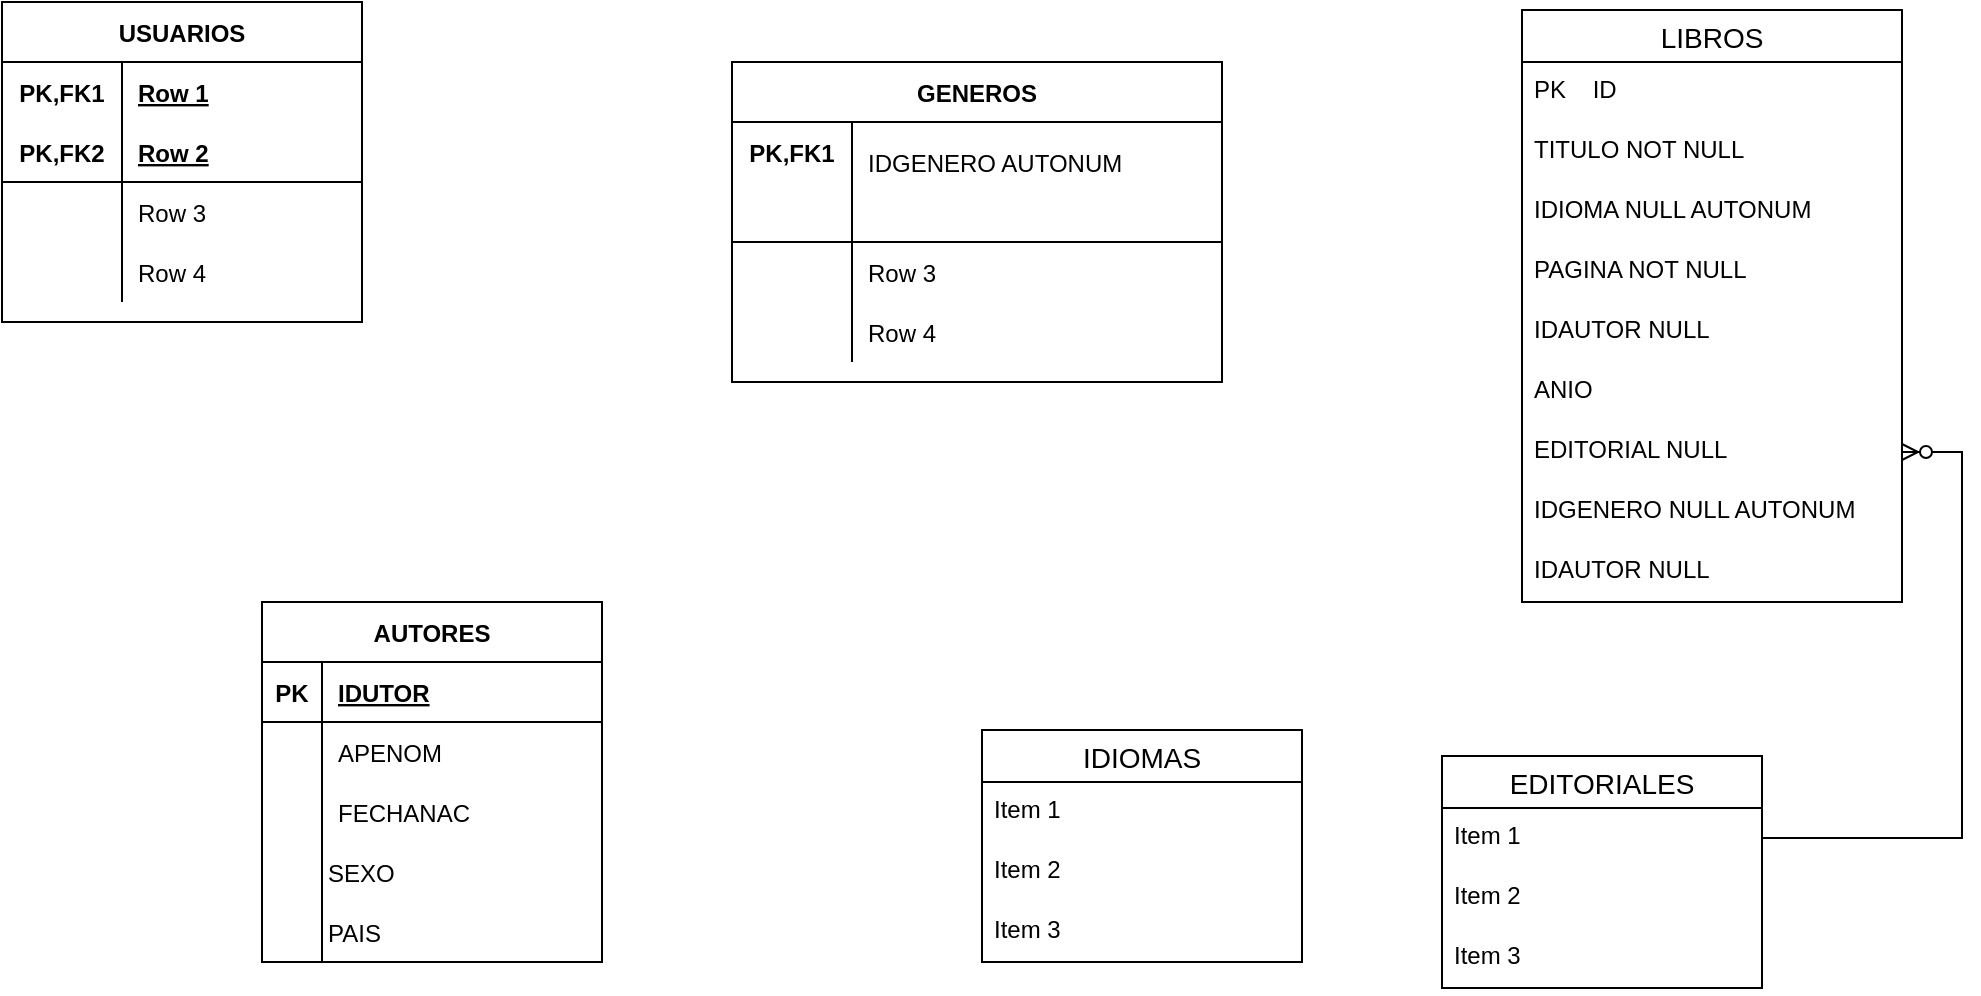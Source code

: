 <mxfile version="17.4.6" type="github">
  <diagram id="l4ejdYEq1hXE6AxVtthA" name="Page-1">
    <mxGraphModel dx="1928" dy="563" grid="1" gridSize="10" guides="1" tooltips="1" connect="1" arrows="1" fold="1" page="1" pageScale="1" pageWidth="850" pageHeight="1100" math="0" shadow="0">
      <root>
        <mxCell id="0" />
        <mxCell id="1" parent="0" />
        <mxCell id="cFg4it5Un85z_77vq7gC-1" value="USUARIOS" style="shape=table;startSize=30;container=1;collapsible=1;childLayout=tableLayout;fixedRows=1;rowLines=0;fontStyle=1;align=center;resizeLast=1;" vertex="1" parent="1">
          <mxGeometry x="-120" y="70" width="180" height="160" as="geometry" />
        </mxCell>
        <mxCell id="cFg4it5Un85z_77vq7gC-2" value="" style="shape=tableRow;horizontal=0;startSize=0;swimlaneHead=0;swimlaneBody=0;fillColor=none;collapsible=0;dropTarget=0;points=[[0,0.5],[1,0.5]];portConstraint=eastwest;top=0;left=0;right=0;bottom=0;" vertex="1" parent="cFg4it5Un85z_77vq7gC-1">
          <mxGeometry y="30" width="180" height="30" as="geometry" />
        </mxCell>
        <mxCell id="cFg4it5Un85z_77vq7gC-3" value="PK,FK1" style="shape=partialRectangle;connectable=0;fillColor=none;top=0;left=0;bottom=0;right=0;fontStyle=1;overflow=hidden;" vertex="1" parent="cFg4it5Un85z_77vq7gC-2">
          <mxGeometry width="60" height="30" as="geometry">
            <mxRectangle width="60" height="30" as="alternateBounds" />
          </mxGeometry>
        </mxCell>
        <mxCell id="cFg4it5Un85z_77vq7gC-4" value="Row 1" style="shape=partialRectangle;connectable=0;fillColor=none;top=0;left=0;bottom=0;right=0;align=left;spacingLeft=6;fontStyle=5;overflow=hidden;" vertex="1" parent="cFg4it5Un85z_77vq7gC-2">
          <mxGeometry x="60" width="120" height="30" as="geometry">
            <mxRectangle width="120" height="30" as="alternateBounds" />
          </mxGeometry>
        </mxCell>
        <mxCell id="cFg4it5Un85z_77vq7gC-5" value="" style="shape=tableRow;horizontal=0;startSize=0;swimlaneHead=0;swimlaneBody=0;fillColor=none;collapsible=0;dropTarget=0;points=[[0,0.5],[1,0.5]];portConstraint=eastwest;top=0;left=0;right=0;bottom=1;" vertex="1" parent="cFg4it5Un85z_77vq7gC-1">
          <mxGeometry y="60" width="180" height="30" as="geometry" />
        </mxCell>
        <mxCell id="cFg4it5Un85z_77vq7gC-6" value="PK,FK2" style="shape=partialRectangle;connectable=0;fillColor=none;top=0;left=0;bottom=0;right=0;fontStyle=1;overflow=hidden;" vertex="1" parent="cFg4it5Un85z_77vq7gC-5">
          <mxGeometry width="60" height="30" as="geometry">
            <mxRectangle width="60" height="30" as="alternateBounds" />
          </mxGeometry>
        </mxCell>
        <mxCell id="cFg4it5Un85z_77vq7gC-7" value="Row 2" style="shape=partialRectangle;connectable=0;fillColor=none;top=0;left=0;bottom=0;right=0;align=left;spacingLeft=6;fontStyle=5;overflow=hidden;" vertex="1" parent="cFg4it5Un85z_77vq7gC-5">
          <mxGeometry x="60" width="120" height="30" as="geometry">
            <mxRectangle width="120" height="30" as="alternateBounds" />
          </mxGeometry>
        </mxCell>
        <mxCell id="cFg4it5Un85z_77vq7gC-8" value="" style="shape=tableRow;horizontal=0;startSize=0;swimlaneHead=0;swimlaneBody=0;fillColor=none;collapsible=0;dropTarget=0;points=[[0,0.5],[1,0.5]];portConstraint=eastwest;top=0;left=0;right=0;bottom=0;" vertex="1" parent="cFg4it5Un85z_77vq7gC-1">
          <mxGeometry y="90" width="180" height="30" as="geometry" />
        </mxCell>
        <mxCell id="cFg4it5Un85z_77vq7gC-9" value="" style="shape=partialRectangle;connectable=0;fillColor=none;top=0;left=0;bottom=0;right=0;editable=1;overflow=hidden;" vertex="1" parent="cFg4it5Un85z_77vq7gC-8">
          <mxGeometry width="60" height="30" as="geometry">
            <mxRectangle width="60" height="30" as="alternateBounds" />
          </mxGeometry>
        </mxCell>
        <mxCell id="cFg4it5Un85z_77vq7gC-10" value="Row 3" style="shape=partialRectangle;connectable=0;fillColor=none;top=0;left=0;bottom=0;right=0;align=left;spacingLeft=6;overflow=hidden;" vertex="1" parent="cFg4it5Un85z_77vq7gC-8">
          <mxGeometry x="60" width="120" height="30" as="geometry">
            <mxRectangle width="120" height="30" as="alternateBounds" />
          </mxGeometry>
        </mxCell>
        <mxCell id="cFg4it5Un85z_77vq7gC-11" value="" style="shape=tableRow;horizontal=0;startSize=0;swimlaneHead=0;swimlaneBody=0;fillColor=none;collapsible=0;dropTarget=0;points=[[0,0.5],[1,0.5]];portConstraint=eastwest;top=0;left=0;right=0;bottom=0;" vertex="1" parent="cFg4it5Un85z_77vq7gC-1">
          <mxGeometry y="120" width="180" height="30" as="geometry" />
        </mxCell>
        <mxCell id="cFg4it5Un85z_77vq7gC-12" value="" style="shape=partialRectangle;connectable=0;fillColor=none;top=0;left=0;bottom=0;right=0;editable=1;overflow=hidden;" vertex="1" parent="cFg4it5Un85z_77vq7gC-11">
          <mxGeometry width="60" height="30" as="geometry">
            <mxRectangle width="60" height="30" as="alternateBounds" />
          </mxGeometry>
        </mxCell>
        <mxCell id="cFg4it5Un85z_77vq7gC-13" value="Row 4" style="shape=partialRectangle;connectable=0;fillColor=none;top=0;left=0;bottom=0;right=0;align=left;spacingLeft=6;overflow=hidden;" vertex="1" parent="cFg4it5Un85z_77vq7gC-11">
          <mxGeometry x="60" width="120" height="30" as="geometry">
            <mxRectangle width="120" height="30" as="alternateBounds" />
          </mxGeometry>
        </mxCell>
        <mxCell id="cFg4it5Un85z_77vq7gC-32" value="GENEROS" style="shape=table;startSize=30;container=1;collapsible=1;childLayout=tableLayout;fixedRows=1;rowLines=0;fontStyle=1;align=center;resizeLast=1;" vertex="1" parent="1">
          <mxGeometry x="245" y="100" width="245" height="160" as="geometry" />
        </mxCell>
        <mxCell id="cFg4it5Un85z_77vq7gC-33" value="" style="shape=tableRow;horizontal=0;startSize=0;swimlaneHead=0;swimlaneBody=0;fillColor=none;collapsible=0;dropTarget=0;points=[[0,0.5],[1,0.5]];portConstraint=eastwest;top=0;left=0;right=0;bottom=0;" vertex="1" parent="cFg4it5Un85z_77vq7gC-32">
          <mxGeometry y="30" width="245" height="30" as="geometry" />
        </mxCell>
        <mxCell id="cFg4it5Un85z_77vq7gC-34" value="PK,FK1" style="shape=partialRectangle;connectable=0;fillColor=none;top=0;left=0;bottom=0;right=0;fontStyle=1;overflow=hidden;" vertex="1" parent="cFg4it5Un85z_77vq7gC-33">
          <mxGeometry width="60" height="30" as="geometry">
            <mxRectangle width="60" height="30" as="alternateBounds" />
          </mxGeometry>
        </mxCell>
        <mxCell id="cFg4it5Un85z_77vq7gC-35" value="" style="shape=partialRectangle;connectable=0;fillColor=none;top=0;left=0;bottom=0;right=0;align=left;spacingLeft=6;fontStyle=5;overflow=hidden;" vertex="1" parent="cFg4it5Un85z_77vq7gC-33">
          <mxGeometry x="60" width="185" height="30" as="geometry">
            <mxRectangle width="185" height="30" as="alternateBounds" />
          </mxGeometry>
        </mxCell>
        <mxCell id="cFg4it5Un85z_77vq7gC-36" value="" style="shape=tableRow;horizontal=0;startSize=0;swimlaneHead=0;swimlaneBody=0;fillColor=none;collapsible=0;dropTarget=0;points=[[0,0.5],[1,0.5]];portConstraint=eastwest;top=0;left=0;right=0;bottom=1;" vertex="1" parent="cFg4it5Un85z_77vq7gC-32">
          <mxGeometry y="60" width="245" height="30" as="geometry" />
        </mxCell>
        <mxCell id="cFg4it5Un85z_77vq7gC-37" value="" style="shape=partialRectangle;connectable=0;fillColor=none;top=0;left=0;bottom=0;right=0;fontStyle=1;overflow=hidden;" vertex="1" parent="cFg4it5Un85z_77vq7gC-36">
          <mxGeometry width="60" height="30" as="geometry">
            <mxRectangle width="60" height="30" as="alternateBounds" />
          </mxGeometry>
        </mxCell>
        <mxCell id="cFg4it5Un85z_77vq7gC-38" value="" style="shape=partialRectangle;connectable=0;fillColor=none;top=0;left=0;bottom=0;right=0;align=left;spacingLeft=6;fontStyle=5;overflow=hidden;" vertex="1" parent="cFg4it5Un85z_77vq7gC-36">
          <mxGeometry x="60" width="185" height="30" as="geometry">
            <mxRectangle width="185" height="30" as="alternateBounds" />
          </mxGeometry>
        </mxCell>
        <mxCell id="cFg4it5Un85z_77vq7gC-39" value="" style="shape=tableRow;horizontal=0;startSize=0;swimlaneHead=0;swimlaneBody=0;fillColor=none;collapsible=0;dropTarget=0;points=[[0,0.5],[1,0.5]];portConstraint=eastwest;top=0;left=0;right=0;bottom=0;" vertex="1" parent="cFg4it5Un85z_77vq7gC-32">
          <mxGeometry y="90" width="245" height="30" as="geometry" />
        </mxCell>
        <mxCell id="cFg4it5Un85z_77vq7gC-40" value="" style="shape=partialRectangle;connectable=0;fillColor=none;top=0;left=0;bottom=0;right=0;editable=1;overflow=hidden;" vertex="1" parent="cFg4it5Un85z_77vq7gC-39">
          <mxGeometry width="60" height="30" as="geometry">
            <mxRectangle width="60" height="30" as="alternateBounds" />
          </mxGeometry>
        </mxCell>
        <mxCell id="cFg4it5Un85z_77vq7gC-41" value="Row 3" style="shape=partialRectangle;connectable=0;fillColor=none;top=0;left=0;bottom=0;right=0;align=left;spacingLeft=6;overflow=hidden;" vertex="1" parent="cFg4it5Un85z_77vq7gC-39">
          <mxGeometry x="60" width="185" height="30" as="geometry">
            <mxRectangle width="185" height="30" as="alternateBounds" />
          </mxGeometry>
        </mxCell>
        <mxCell id="cFg4it5Un85z_77vq7gC-42" value="" style="shape=tableRow;horizontal=0;startSize=0;swimlaneHead=0;swimlaneBody=0;fillColor=none;collapsible=0;dropTarget=0;points=[[0,0.5],[1,0.5]];portConstraint=eastwest;top=0;left=0;right=0;bottom=0;" vertex="1" parent="cFg4it5Un85z_77vq7gC-32">
          <mxGeometry y="120" width="245" height="30" as="geometry" />
        </mxCell>
        <mxCell id="cFg4it5Un85z_77vq7gC-43" value="" style="shape=partialRectangle;connectable=0;fillColor=none;top=0;left=0;bottom=0;right=0;editable=1;overflow=hidden;" vertex="1" parent="cFg4it5Un85z_77vq7gC-42">
          <mxGeometry width="60" height="30" as="geometry">
            <mxRectangle width="60" height="30" as="alternateBounds" />
          </mxGeometry>
        </mxCell>
        <mxCell id="cFg4it5Un85z_77vq7gC-44" value="Row 4" style="shape=partialRectangle;connectable=0;fillColor=none;top=0;left=0;bottom=0;right=0;align=left;spacingLeft=6;overflow=hidden;" vertex="1" parent="cFg4it5Un85z_77vq7gC-42">
          <mxGeometry x="60" width="185" height="30" as="geometry">
            <mxRectangle width="185" height="30" as="alternateBounds" />
          </mxGeometry>
        </mxCell>
        <mxCell id="cFg4it5Un85z_77vq7gC-62" value="IDGENERO AUTONUM" style="shape=partialRectangle;connectable=0;fillColor=none;top=0;left=0;bottom=0;right=0;align=left;spacingLeft=6;overflow=hidden;" vertex="1" parent="1">
          <mxGeometry x="305" y="135" width="175" height="30" as="geometry">
            <mxRectangle width="120" height="30" as="alternateBounds" />
          </mxGeometry>
        </mxCell>
        <mxCell id="cFg4it5Un85z_77vq7gC-65" value="AUTORES" style="shape=table;startSize=30;container=1;collapsible=1;childLayout=tableLayout;fixedRows=1;rowLines=0;fontStyle=1;align=center;resizeLast=1;swimlaneLine=1;" vertex="1" parent="1">
          <mxGeometry x="10" y="370" width="170" height="180" as="geometry">
            <mxRectangle x="210" y="370" width="90" height="30" as="alternateBounds" />
          </mxGeometry>
        </mxCell>
        <mxCell id="cFg4it5Un85z_77vq7gC-66" value="" style="shape=tableRow;horizontal=0;startSize=0;swimlaneHead=0;swimlaneBody=0;fillColor=none;collapsible=0;dropTarget=0;points=[[0,0.5],[1,0.5]];portConstraint=eastwest;top=0;left=0;right=0;bottom=1;" vertex="1" parent="cFg4it5Un85z_77vq7gC-65">
          <mxGeometry y="30" width="170" height="30" as="geometry" />
        </mxCell>
        <mxCell id="cFg4it5Un85z_77vq7gC-67" value="PK" style="shape=partialRectangle;connectable=0;fillColor=none;top=0;left=0;bottom=0;right=0;fontStyle=1;overflow=hidden;" vertex="1" parent="cFg4it5Un85z_77vq7gC-66">
          <mxGeometry width="30" height="30" as="geometry">
            <mxRectangle width="30" height="30" as="alternateBounds" />
          </mxGeometry>
        </mxCell>
        <mxCell id="cFg4it5Un85z_77vq7gC-68" value="IDUTOR" style="shape=partialRectangle;connectable=0;fillColor=none;top=0;left=0;bottom=0;right=0;align=left;spacingLeft=6;fontStyle=5;overflow=hidden;" vertex="1" parent="cFg4it5Un85z_77vq7gC-66">
          <mxGeometry x="30" width="140" height="30" as="geometry">
            <mxRectangle width="140" height="30" as="alternateBounds" />
          </mxGeometry>
        </mxCell>
        <mxCell id="cFg4it5Un85z_77vq7gC-69" value="" style="shape=tableRow;horizontal=0;startSize=0;swimlaneHead=0;swimlaneBody=0;fillColor=none;collapsible=0;dropTarget=0;points=[[0,0.5],[1,0.5]];portConstraint=eastwest;top=0;left=0;right=0;bottom=0;" vertex="1" parent="cFg4it5Un85z_77vq7gC-65">
          <mxGeometry y="60" width="170" height="30" as="geometry" />
        </mxCell>
        <mxCell id="cFg4it5Un85z_77vq7gC-70" value="" style="shape=partialRectangle;connectable=0;fillColor=none;top=0;left=0;bottom=0;right=0;editable=1;overflow=hidden;" vertex="1" parent="cFg4it5Un85z_77vq7gC-69">
          <mxGeometry width="30" height="30" as="geometry">
            <mxRectangle width="30" height="30" as="alternateBounds" />
          </mxGeometry>
        </mxCell>
        <mxCell id="cFg4it5Un85z_77vq7gC-71" value="APENOM" style="shape=partialRectangle;connectable=0;fillColor=none;top=0;left=0;bottom=0;right=0;align=left;spacingLeft=6;overflow=hidden;" vertex="1" parent="cFg4it5Un85z_77vq7gC-69">
          <mxGeometry x="30" width="140" height="30" as="geometry">
            <mxRectangle width="140" height="30" as="alternateBounds" />
          </mxGeometry>
        </mxCell>
        <mxCell id="cFg4it5Un85z_77vq7gC-72" value="" style="shape=tableRow;horizontal=0;startSize=0;swimlaneHead=0;swimlaneBody=0;fillColor=none;collapsible=0;dropTarget=0;points=[[0,0.5],[1,0.5]];portConstraint=eastwest;top=0;left=0;right=0;bottom=0;" vertex="1" parent="cFg4it5Un85z_77vq7gC-65">
          <mxGeometry y="90" width="170" height="30" as="geometry" />
        </mxCell>
        <mxCell id="cFg4it5Un85z_77vq7gC-73" value="" style="shape=partialRectangle;connectable=0;fillColor=none;top=0;left=0;bottom=0;right=0;editable=1;overflow=hidden;" vertex="1" parent="cFg4it5Un85z_77vq7gC-72">
          <mxGeometry width="30" height="30" as="geometry">
            <mxRectangle width="30" height="30" as="alternateBounds" />
          </mxGeometry>
        </mxCell>
        <mxCell id="cFg4it5Un85z_77vq7gC-74" value="FECHANAC" style="shape=partialRectangle;connectable=0;fillColor=none;top=0;left=0;bottom=0;right=0;align=left;spacingLeft=6;overflow=hidden;" vertex="1" parent="cFg4it5Un85z_77vq7gC-72">
          <mxGeometry x="30" width="140" height="30" as="geometry">
            <mxRectangle width="140" height="30" as="alternateBounds" />
          </mxGeometry>
        </mxCell>
        <mxCell id="cFg4it5Un85z_77vq7gC-203" style="shape=tableRow;horizontal=0;startSize=0;swimlaneHead=0;swimlaneBody=0;fillColor=none;collapsible=0;dropTarget=0;points=[[0,0.5],[1,0.5]];portConstraint=eastwest;top=0;left=0;right=0;bottom=0;" vertex="1" parent="cFg4it5Un85z_77vq7gC-65">
          <mxGeometry y="120" width="170" height="30" as="geometry" />
        </mxCell>
        <mxCell id="cFg4it5Un85z_77vq7gC-204" style="shape=partialRectangle;connectable=0;fillColor=none;top=0;left=0;bottom=0;right=0;editable=1;overflow=hidden;" vertex="1" parent="cFg4it5Un85z_77vq7gC-203">
          <mxGeometry width="30" height="30" as="geometry">
            <mxRectangle width="30" height="30" as="alternateBounds" />
          </mxGeometry>
        </mxCell>
        <mxCell id="cFg4it5Un85z_77vq7gC-205" style="shape=partialRectangle;connectable=0;fillColor=none;top=0;left=0;bottom=0;right=0;align=left;spacingLeft=6;overflow=hidden;" vertex="1" parent="cFg4it5Un85z_77vq7gC-203">
          <mxGeometry x="30" width="140" height="30" as="geometry">
            <mxRectangle width="140" height="30" as="alternateBounds" />
          </mxGeometry>
        </mxCell>
        <mxCell id="cFg4it5Un85z_77vq7gC-206" style="shape=tableRow;horizontal=0;startSize=0;swimlaneHead=0;swimlaneBody=0;fillColor=none;collapsible=0;dropTarget=0;points=[[0,0.5],[1,0.5]];portConstraint=eastwest;top=0;left=0;right=0;bottom=0;" vertex="1" parent="cFg4it5Un85z_77vq7gC-65">
          <mxGeometry y="150" width="170" height="30" as="geometry" />
        </mxCell>
        <mxCell id="cFg4it5Un85z_77vq7gC-207" style="shape=partialRectangle;connectable=0;fillColor=none;top=0;left=0;bottom=0;right=0;editable=1;overflow=hidden;" vertex="1" parent="cFg4it5Un85z_77vq7gC-206">
          <mxGeometry width="30" height="30" as="geometry">
            <mxRectangle width="30" height="30" as="alternateBounds" />
          </mxGeometry>
        </mxCell>
        <mxCell id="cFg4it5Un85z_77vq7gC-208" style="shape=partialRectangle;connectable=0;fillColor=none;top=0;left=0;bottom=0;right=0;align=left;spacingLeft=6;overflow=hidden;" vertex="1" parent="cFg4it5Un85z_77vq7gC-206">
          <mxGeometry x="30" width="140" height="30" as="geometry">
            <mxRectangle width="140" height="30" as="alternateBounds" />
          </mxGeometry>
        </mxCell>
        <mxCell id="cFg4it5Un85z_77vq7gC-78" value="SEXO" style="shape=partialRectangle;connectable=0;fillColor=none;top=0;left=0;bottom=0;right=0;align=left;spacingLeft=6;overflow=hidden;" vertex="1" parent="1">
          <mxGeometry x="35" y="490" width="145" height="30" as="geometry">
            <mxRectangle width="150" height="30" as="alternateBounds" />
          </mxGeometry>
        </mxCell>
        <mxCell id="cFg4it5Un85z_77vq7gC-79" value="PAIS" style="shape=partialRectangle;connectable=0;fillColor=none;top=0;left=0;bottom=0;right=0;align=left;spacingLeft=6;overflow=hidden;" vertex="1" parent="1">
          <mxGeometry x="35" y="520" width="145" height="30" as="geometry">
            <mxRectangle width="150" height="30" as="alternateBounds" />
          </mxGeometry>
        </mxCell>
        <mxCell id="cFg4it5Un85z_77vq7gC-253" value="LIBROS" style="swimlane;fontStyle=0;childLayout=stackLayout;horizontal=1;startSize=26;horizontalStack=0;resizeParent=1;resizeParentMax=0;resizeLast=0;collapsible=1;marginBottom=0;align=center;fontSize=14;strokeColor=default;fillColor=none;" vertex="1" parent="1">
          <mxGeometry x="640" y="74" width="190" height="296" as="geometry" />
        </mxCell>
        <mxCell id="cFg4it5Un85z_77vq7gC-254" value="PK    ID" style="text;strokeColor=none;fillColor=none;spacingLeft=4;spacingRight=4;overflow=hidden;rotatable=0;points=[[0,0.5],[1,0.5]];portConstraint=eastwest;fontSize=12;" vertex="1" parent="cFg4it5Un85z_77vq7gC-253">
          <mxGeometry y="26" width="190" height="30" as="geometry" />
        </mxCell>
        <mxCell id="cFg4it5Un85z_77vq7gC-255" value="TITULO NOT NULL" style="text;strokeColor=none;fillColor=none;spacingLeft=4;spacingRight=4;overflow=hidden;rotatable=0;points=[[0,0.5],[1,0.5]];portConstraint=eastwest;fontSize=12;" vertex="1" parent="cFg4it5Un85z_77vq7gC-253">
          <mxGeometry y="56" width="190" height="30" as="geometry" />
        </mxCell>
        <mxCell id="cFg4it5Un85z_77vq7gC-258" value="IDIOMA NULL AUTONUM" style="text;strokeColor=none;fillColor=none;spacingLeft=4;spacingRight=4;overflow=hidden;rotatable=0;points=[[0,0.5],[1,0.5]];portConstraint=eastwest;fontSize=12;" vertex="1" parent="cFg4it5Un85z_77vq7gC-253">
          <mxGeometry y="86" width="190" height="30" as="geometry" />
        </mxCell>
        <mxCell id="cFg4it5Un85z_77vq7gC-259" value="PAGINA NOT NULL" style="text;strokeColor=none;fillColor=none;spacingLeft=4;spacingRight=4;overflow=hidden;rotatable=0;points=[[0,0.5],[1,0.5]];portConstraint=eastwest;fontSize=12;" vertex="1" parent="cFg4it5Un85z_77vq7gC-253">
          <mxGeometry y="116" width="190" height="30" as="geometry" />
        </mxCell>
        <mxCell id="cFg4it5Un85z_77vq7gC-256" value="IDAUTOR NULL" style="text;strokeColor=none;fillColor=none;spacingLeft=4;spacingRight=4;overflow=hidden;rotatable=0;points=[[0,0.5],[1,0.5]];portConstraint=eastwest;fontSize=12;" vertex="1" parent="cFg4it5Un85z_77vq7gC-253">
          <mxGeometry y="146" width="190" height="30" as="geometry" />
        </mxCell>
        <mxCell id="cFg4it5Un85z_77vq7gC-261" value="ANIO" style="text;strokeColor=none;fillColor=none;spacingLeft=4;spacingRight=4;overflow=hidden;rotatable=0;points=[[0,0.5],[1,0.5]];portConstraint=eastwest;fontSize=12;" vertex="1" parent="cFg4it5Un85z_77vq7gC-253">
          <mxGeometry y="176" width="190" height="30" as="geometry" />
        </mxCell>
        <mxCell id="cFg4it5Un85z_77vq7gC-262" value="EDITORIAL NULL" style="text;strokeColor=none;fillColor=none;spacingLeft=4;spacingRight=4;overflow=hidden;rotatable=0;points=[[0,0.5],[1,0.5]];portConstraint=eastwest;fontSize=12;" vertex="1" parent="cFg4it5Un85z_77vq7gC-253">
          <mxGeometry y="206" width="190" height="30" as="geometry" />
        </mxCell>
        <mxCell id="cFg4it5Un85z_77vq7gC-263" value="IDGENERO NULL AUTONUM" style="text;strokeColor=none;fillColor=none;spacingLeft=4;spacingRight=4;overflow=hidden;rotatable=0;points=[[0,0.5],[1,0.5]];portConstraint=eastwest;fontSize=12;" vertex="1" parent="cFg4it5Un85z_77vq7gC-253">
          <mxGeometry y="236" width="190" height="30" as="geometry" />
        </mxCell>
        <mxCell id="cFg4it5Un85z_77vq7gC-260" value="IDAUTOR NULL" style="text;strokeColor=none;fillColor=none;spacingLeft=4;spacingRight=4;overflow=hidden;rotatable=0;points=[[0,0.5],[1,0.5]];portConstraint=eastwest;fontSize=12;" vertex="1" parent="cFg4it5Un85z_77vq7gC-253">
          <mxGeometry y="266" width="190" height="30" as="geometry" />
        </mxCell>
        <mxCell id="cFg4it5Un85z_77vq7gC-264" value="" style="edgeStyle=entityRelationEdgeStyle;fontSize=12;html=1;endArrow=ERzeroToMany;endFill=1;rounded=0;" edge="1" parent="1" source="cFg4it5Un85z_77vq7gC-266" target="cFg4it5Un85z_77vq7gC-262">
          <mxGeometry width="100" height="100" relative="1" as="geometry">
            <mxPoint x="530" y="450" as="sourcePoint" />
            <mxPoint x="590" y="300" as="targetPoint" />
          </mxGeometry>
        </mxCell>
        <mxCell id="cFg4it5Un85z_77vq7gC-265" value="EDITORIALES" style="swimlane;fontStyle=0;childLayout=stackLayout;horizontal=1;startSize=26;horizontalStack=0;resizeParent=1;resizeParentMax=0;resizeLast=0;collapsible=1;marginBottom=0;align=center;fontSize=14;strokeColor=default;fillColor=none;" vertex="1" parent="1">
          <mxGeometry x="600" y="447" width="160" height="116" as="geometry" />
        </mxCell>
        <mxCell id="cFg4it5Un85z_77vq7gC-266" value="Item 1" style="text;strokeColor=none;fillColor=none;spacingLeft=4;spacingRight=4;overflow=hidden;rotatable=0;points=[[0,0.5],[1,0.5]];portConstraint=eastwest;fontSize=12;" vertex="1" parent="cFg4it5Un85z_77vq7gC-265">
          <mxGeometry y="26" width="160" height="30" as="geometry" />
        </mxCell>
        <mxCell id="cFg4it5Un85z_77vq7gC-267" value="Item 2" style="text;strokeColor=none;fillColor=none;spacingLeft=4;spacingRight=4;overflow=hidden;rotatable=0;points=[[0,0.5],[1,0.5]];portConstraint=eastwest;fontSize=12;" vertex="1" parent="cFg4it5Un85z_77vq7gC-265">
          <mxGeometry y="56" width="160" height="30" as="geometry" />
        </mxCell>
        <mxCell id="cFg4it5Un85z_77vq7gC-268" value="Item 3" style="text;strokeColor=none;fillColor=none;spacingLeft=4;spacingRight=4;overflow=hidden;rotatable=0;points=[[0,0.5],[1,0.5]];portConstraint=eastwest;fontSize=12;" vertex="1" parent="cFg4it5Un85z_77vq7gC-265">
          <mxGeometry y="86" width="160" height="30" as="geometry" />
        </mxCell>
        <mxCell id="cFg4it5Un85z_77vq7gC-269" value="IDIOMAS" style="swimlane;fontStyle=0;childLayout=stackLayout;horizontal=1;startSize=26;horizontalStack=0;resizeParent=1;resizeParentMax=0;resizeLast=0;collapsible=1;marginBottom=0;align=center;fontSize=14;strokeColor=default;fillColor=none;" vertex="1" parent="1">
          <mxGeometry x="370" y="434" width="160" height="116" as="geometry" />
        </mxCell>
        <mxCell id="cFg4it5Un85z_77vq7gC-270" value="Item 1" style="text;strokeColor=none;fillColor=none;spacingLeft=4;spacingRight=4;overflow=hidden;rotatable=0;points=[[0,0.5],[1,0.5]];portConstraint=eastwest;fontSize=12;" vertex="1" parent="cFg4it5Un85z_77vq7gC-269">
          <mxGeometry y="26" width="160" height="30" as="geometry" />
        </mxCell>
        <mxCell id="cFg4it5Un85z_77vq7gC-271" value="Item 2" style="text;strokeColor=none;fillColor=none;spacingLeft=4;spacingRight=4;overflow=hidden;rotatable=0;points=[[0,0.5],[1,0.5]];portConstraint=eastwest;fontSize=12;" vertex="1" parent="cFg4it5Un85z_77vq7gC-269">
          <mxGeometry y="56" width="160" height="30" as="geometry" />
        </mxCell>
        <mxCell id="cFg4it5Un85z_77vq7gC-272" value="Item 3" style="text;strokeColor=none;fillColor=none;spacingLeft=4;spacingRight=4;overflow=hidden;rotatable=0;points=[[0,0.5],[1,0.5]];portConstraint=eastwest;fontSize=12;" vertex="1" parent="cFg4it5Un85z_77vq7gC-269">
          <mxGeometry y="86" width="160" height="30" as="geometry" />
        </mxCell>
      </root>
    </mxGraphModel>
  </diagram>
</mxfile>
